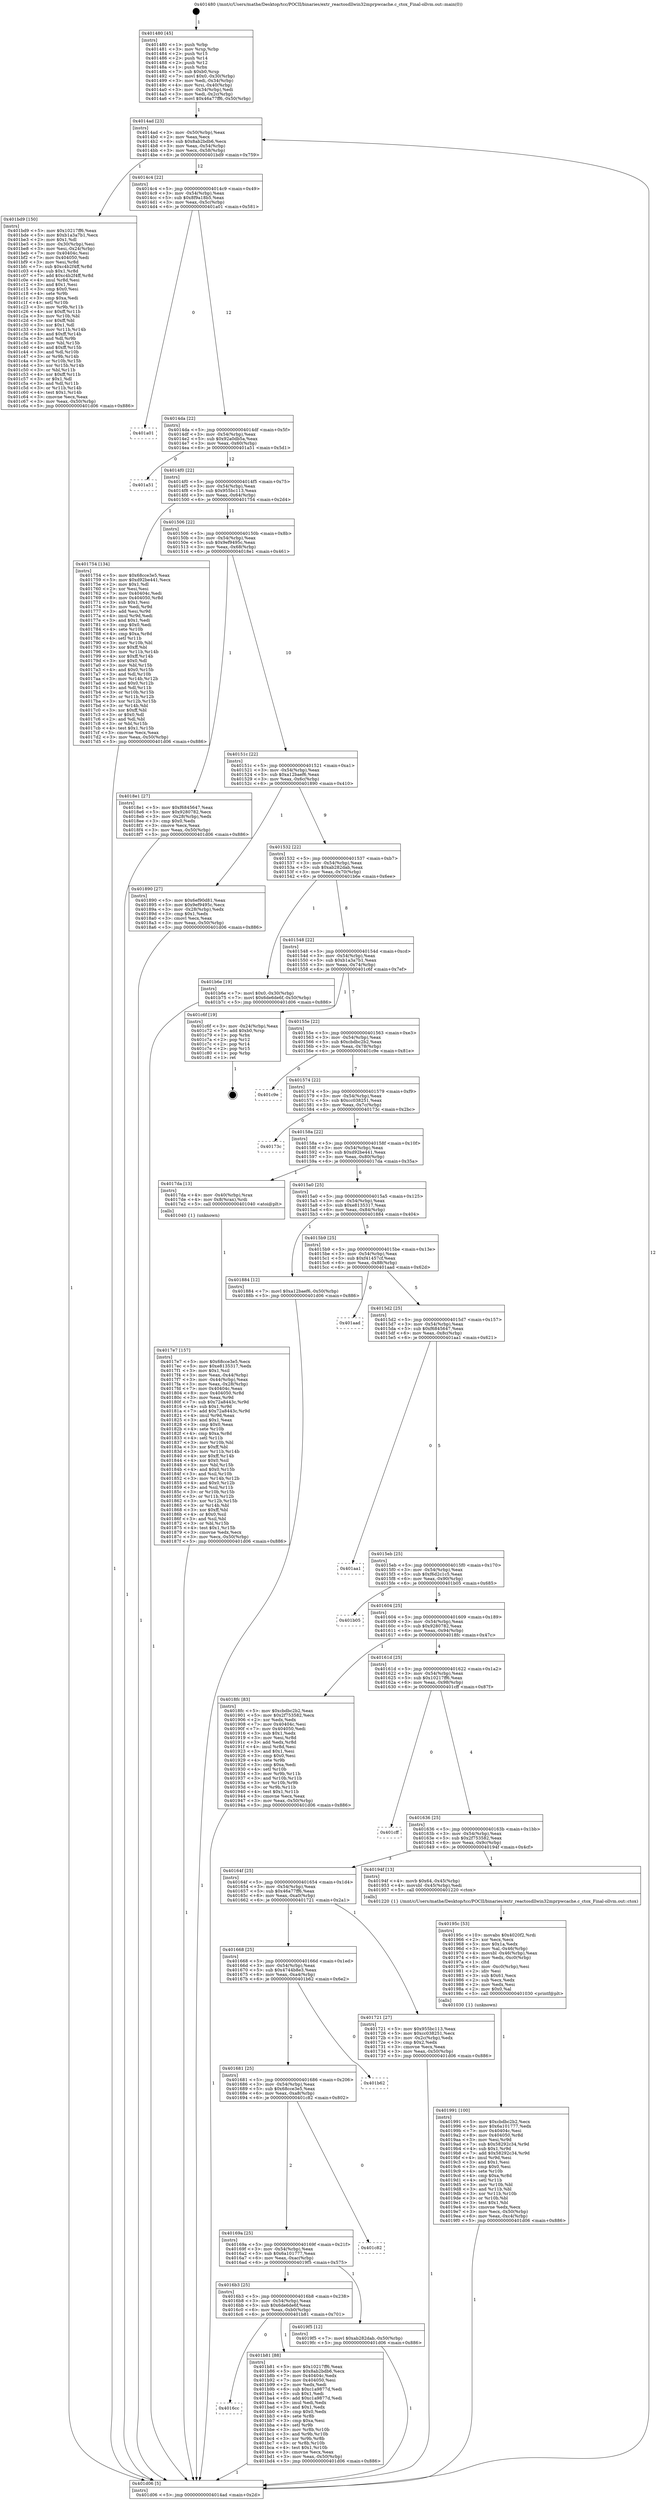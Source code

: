digraph "0x401480" {
  label = "0x401480 (/mnt/c/Users/mathe/Desktop/tcc/POCII/binaries/extr_reactosdllwin32mprpwcache.c_ctox_Final-ollvm.out::main(0))"
  labelloc = "t"
  node[shape=record]

  Entry [label="",width=0.3,height=0.3,shape=circle,fillcolor=black,style=filled]
  "0x4014ad" [label="{
     0x4014ad [23]\l
     | [instrs]\l
     &nbsp;&nbsp;0x4014ad \<+3\>: mov -0x50(%rbp),%eax\l
     &nbsp;&nbsp;0x4014b0 \<+2\>: mov %eax,%ecx\l
     &nbsp;&nbsp;0x4014b2 \<+6\>: sub $0x8ab2bdb6,%ecx\l
     &nbsp;&nbsp;0x4014b8 \<+3\>: mov %eax,-0x54(%rbp)\l
     &nbsp;&nbsp;0x4014bb \<+3\>: mov %ecx,-0x58(%rbp)\l
     &nbsp;&nbsp;0x4014be \<+6\>: je 0000000000401bd9 \<main+0x759\>\l
  }"]
  "0x401bd9" [label="{
     0x401bd9 [150]\l
     | [instrs]\l
     &nbsp;&nbsp;0x401bd9 \<+5\>: mov $0x10217ff6,%eax\l
     &nbsp;&nbsp;0x401bde \<+5\>: mov $0xb1a3a7b1,%ecx\l
     &nbsp;&nbsp;0x401be3 \<+2\>: mov $0x1,%dl\l
     &nbsp;&nbsp;0x401be5 \<+3\>: mov -0x30(%rbp),%esi\l
     &nbsp;&nbsp;0x401be8 \<+3\>: mov %esi,-0x24(%rbp)\l
     &nbsp;&nbsp;0x401beb \<+7\>: mov 0x40404c,%esi\l
     &nbsp;&nbsp;0x401bf2 \<+7\>: mov 0x404050,%edi\l
     &nbsp;&nbsp;0x401bf9 \<+3\>: mov %esi,%r8d\l
     &nbsp;&nbsp;0x401bfc \<+7\>: sub $0xc4b2f4ff,%r8d\l
     &nbsp;&nbsp;0x401c03 \<+4\>: sub $0x1,%r8d\l
     &nbsp;&nbsp;0x401c07 \<+7\>: add $0xc4b2f4ff,%r8d\l
     &nbsp;&nbsp;0x401c0e \<+4\>: imul %r8d,%esi\l
     &nbsp;&nbsp;0x401c12 \<+3\>: and $0x1,%esi\l
     &nbsp;&nbsp;0x401c15 \<+3\>: cmp $0x0,%esi\l
     &nbsp;&nbsp;0x401c18 \<+4\>: sete %r9b\l
     &nbsp;&nbsp;0x401c1c \<+3\>: cmp $0xa,%edi\l
     &nbsp;&nbsp;0x401c1f \<+4\>: setl %r10b\l
     &nbsp;&nbsp;0x401c23 \<+3\>: mov %r9b,%r11b\l
     &nbsp;&nbsp;0x401c26 \<+4\>: xor $0xff,%r11b\l
     &nbsp;&nbsp;0x401c2a \<+3\>: mov %r10b,%bl\l
     &nbsp;&nbsp;0x401c2d \<+3\>: xor $0xff,%bl\l
     &nbsp;&nbsp;0x401c30 \<+3\>: xor $0x1,%dl\l
     &nbsp;&nbsp;0x401c33 \<+3\>: mov %r11b,%r14b\l
     &nbsp;&nbsp;0x401c36 \<+4\>: and $0xff,%r14b\l
     &nbsp;&nbsp;0x401c3a \<+3\>: and %dl,%r9b\l
     &nbsp;&nbsp;0x401c3d \<+3\>: mov %bl,%r15b\l
     &nbsp;&nbsp;0x401c40 \<+4\>: and $0xff,%r15b\l
     &nbsp;&nbsp;0x401c44 \<+3\>: and %dl,%r10b\l
     &nbsp;&nbsp;0x401c47 \<+3\>: or %r9b,%r14b\l
     &nbsp;&nbsp;0x401c4a \<+3\>: or %r10b,%r15b\l
     &nbsp;&nbsp;0x401c4d \<+3\>: xor %r15b,%r14b\l
     &nbsp;&nbsp;0x401c50 \<+3\>: or %bl,%r11b\l
     &nbsp;&nbsp;0x401c53 \<+4\>: xor $0xff,%r11b\l
     &nbsp;&nbsp;0x401c57 \<+3\>: or $0x1,%dl\l
     &nbsp;&nbsp;0x401c5a \<+3\>: and %dl,%r11b\l
     &nbsp;&nbsp;0x401c5d \<+3\>: or %r11b,%r14b\l
     &nbsp;&nbsp;0x401c60 \<+4\>: test $0x1,%r14b\l
     &nbsp;&nbsp;0x401c64 \<+3\>: cmovne %ecx,%eax\l
     &nbsp;&nbsp;0x401c67 \<+3\>: mov %eax,-0x50(%rbp)\l
     &nbsp;&nbsp;0x401c6a \<+5\>: jmp 0000000000401d06 \<main+0x886\>\l
  }"]
  "0x4014c4" [label="{
     0x4014c4 [22]\l
     | [instrs]\l
     &nbsp;&nbsp;0x4014c4 \<+5\>: jmp 00000000004014c9 \<main+0x49\>\l
     &nbsp;&nbsp;0x4014c9 \<+3\>: mov -0x54(%rbp),%eax\l
     &nbsp;&nbsp;0x4014cc \<+5\>: sub $0x8f9a18b5,%eax\l
     &nbsp;&nbsp;0x4014d1 \<+3\>: mov %eax,-0x5c(%rbp)\l
     &nbsp;&nbsp;0x4014d4 \<+6\>: je 0000000000401a01 \<main+0x581\>\l
  }"]
  Exit [label="",width=0.3,height=0.3,shape=circle,fillcolor=black,style=filled,peripheries=2]
  "0x401a01" [label="{
     0x401a01\l
  }", style=dashed]
  "0x4014da" [label="{
     0x4014da [22]\l
     | [instrs]\l
     &nbsp;&nbsp;0x4014da \<+5\>: jmp 00000000004014df \<main+0x5f\>\l
     &nbsp;&nbsp;0x4014df \<+3\>: mov -0x54(%rbp),%eax\l
     &nbsp;&nbsp;0x4014e2 \<+5\>: sub $0x92a0db5a,%eax\l
     &nbsp;&nbsp;0x4014e7 \<+3\>: mov %eax,-0x60(%rbp)\l
     &nbsp;&nbsp;0x4014ea \<+6\>: je 0000000000401a51 \<main+0x5d1\>\l
  }"]
  "0x4016cc" [label="{
     0x4016cc\l
  }", style=dashed]
  "0x401a51" [label="{
     0x401a51\l
  }", style=dashed]
  "0x4014f0" [label="{
     0x4014f0 [22]\l
     | [instrs]\l
     &nbsp;&nbsp;0x4014f0 \<+5\>: jmp 00000000004014f5 \<main+0x75\>\l
     &nbsp;&nbsp;0x4014f5 \<+3\>: mov -0x54(%rbp),%eax\l
     &nbsp;&nbsp;0x4014f8 \<+5\>: sub $0x955bc113,%eax\l
     &nbsp;&nbsp;0x4014fd \<+3\>: mov %eax,-0x64(%rbp)\l
     &nbsp;&nbsp;0x401500 \<+6\>: je 0000000000401754 \<main+0x2d4\>\l
  }"]
  "0x401b81" [label="{
     0x401b81 [88]\l
     | [instrs]\l
     &nbsp;&nbsp;0x401b81 \<+5\>: mov $0x10217ff6,%eax\l
     &nbsp;&nbsp;0x401b86 \<+5\>: mov $0x8ab2bdb6,%ecx\l
     &nbsp;&nbsp;0x401b8b \<+7\>: mov 0x40404c,%edx\l
     &nbsp;&nbsp;0x401b92 \<+7\>: mov 0x404050,%esi\l
     &nbsp;&nbsp;0x401b99 \<+2\>: mov %edx,%edi\l
     &nbsp;&nbsp;0x401b9b \<+6\>: sub $0xc1a9877d,%edi\l
     &nbsp;&nbsp;0x401ba1 \<+3\>: sub $0x1,%edi\l
     &nbsp;&nbsp;0x401ba4 \<+6\>: add $0xc1a9877d,%edi\l
     &nbsp;&nbsp;0x401baa \<+3\>: imul %edi,%edx\l
     &nbsp;&nbsp;0x401bad \<+3\>: and $0x1,%edx\l
     &nbsp;&nbsp;0x401bb0 \<+3\>: cmp $0x0,%edx\l
     &nbsp;&nbsp;0x401bb3 \<+4\>: sete %r8b\l
     &nbsp;&nbsp;0x401bb7 \<+3\>: cmp $0xa,%esi\l
     &nbsp;&nbsp;0x401bba \<+4\>: setl %r9b\l
     &nbsp;&nbsp;0x401bbe \<+3\>: mov %r8b,%r10b\l
     &nbsp;&nbsp;0x401bc1 \<+3\>: and %r9b,%r10b\l
     &nbsp;&nbsp;0x401bc4 \<+3\>: xor %r9b,%r8b\l
     &nbsp;&nbsp;0x401bc7 \<+3\>: or %r8b,%r10b\l
     &nbsp;&nbsp;0x401bca \<+4\>: test $0x1,%r10b\l
     &nbsp;&nbsp;0x401bce \<+3\>: cmovne %ecx,%eax\l
     &nbsp;&nbsp;0x401bd1 \<+3\>: mov %eax,-0x50(%rbp)\l
     &nbsp;&nbsp;0x401bd4 \<+5\>: jmp 0000000000401d06 \<main+0x886\>\l
  }"]
  "0x401754" [label="{
     0x401754 [134]\l
     | [instrs]\l
     &nbsp;&nbsp;0x401754 \<+5\>: mov $0x68cce3e5,%eax\l
     &nbsp;&nbsp;0x401759 \<+5\>: mov $0xd92be441,%ecx\l
     &nbsp;&nbsp;0x40175e \<+2\>: mov $0x1,%dl\l
     &nbsp;&nbsp;0x401760 \<+2\>: xor %esi,%esi\l
     &nbsp;&nbsp;0x401762 \<+7\>: mov 0x40404c,%edi\l
     &nbsp;&nbsp;0x401769 \<+8\>: mov 0x404050,%r8d\l
     &nbsp;&nbsp;0x401771 \<+3\>: sub $0x1,%esi\l
     &nbsp;&nbsp;0x401774 \<+3\>: mov %edi,%r9d\l
     &nbsp;&nbsp;0x401777 \<+3\>: add %esi,%r9d\l
     &nbsp;&nbsp;0x40177a \<+4\>: imul %r9d,%edi\l
     &nbsp;&nbsp;0x40177e \<+3\>: and $0x1,%edi\l
     &nbsp;&nbsp;0x401781 \<+3\>: cmp $0x0,%edi\l
     &nbsp;&nbsp;0x401784 \<+4\>: sete %r10b\l
     &nbsp;&nbsp;0x401788 \<+4\>: cmp $0xa,%r8d\l
     &nbsp;&nbsp;0x40178c \<+4\>: setl %r11b\l
     &nbsp;&nbsp;0x401790 \<+3\>: mov %r10b,%bl\l
     &nbsp;&nbsp;0x401793 \<+3\>: xor $0xff,%bl\l
     &nbsp;&nbsp;0x401796 \<+3\>: mov %r11b,%r14b\l
     &nbsp;&nbsp;0x401799 \<+4\>: xor $0xff,%r14b\l
     &nbsp;&nbsp;0x40179d \<+3\>: xor $0x0,%dl\l
     &nbsp;&nbsp;0x4017a0 \<+3\>: mov %bl,%r15b\l
     &nbsp;&nbsp;0x4017a3 \<+4\>: and $0x0,%r15b\l
     &nbsp;&nbsp;0x4017a7 \<+3\>: and %dl,%r10b\l
     &nbsp;&nbsp;0x4017aa \<+3\>: mov %r14b,%r12b\l
     &nbsp;&nbsp;0x4017ad \<+4\>: and $0x0,%r12b\l
     &nbsp;&nbsp;0x4017b1 \<+3\>: and %dl,%r11b\l
     &nbsp;&nbsp;0x4017b4 \<+3\>: or %r10b,%r15b\l
     &nbsp;&nbsp;0x4017b7 \<+3\>: or %r11b,%r12b\l
     &nbsp;&nbsp;0x4017ba \<+3\>: xor %r12b,%r15b\l
     &nbsp;&nbsp;0x4017bd \<+3\>: or %r14b,%bl\l
     &nbsp;&nbsp;0x4017c0 \<+3\>: xor $0xff,%bl\l
     &nbsp;&nbsp;0x4017c3 \<+3\>: or $0x0,%dl\l
     &nbsp;&nbsp;0x4017c6 \<+2\>: and %dl,%bl\l
     &nbsp;&nbsp;0x4017c8 \<+3\>: or %bl,%r15b\l
     &nbsp;&nbsp;0x4017cb \<+4\>: test $0x1,%r15b\l
     &nbsp;&nbsp;0x4017cf \<+3\>: cmovne %ecx,%eax\l
     &nbsp;&nbsp;0x4017d2 \<+3\>: mov %eax,-0x50(%rbp)\l
     &nbsp;&nbsp;0x4017d5 \<+5\>: jmp 0000000000401d06 \<main+0x886\>\l
  }"]
  "0x401506" [label="{
     0x401506 [22]\l
     | [instrs]\l
     &nbsp;&nbsp;0x401506 \<+5\>: jmp 000000000040150b \<main+0x8b\>\l
     &nbsp;&nbsp;0x40150b \<+3\>: mov -0x54(%rbp),%eax\l
     &nbsp;&nbsp;0x40150e \<+5\>: sub $0x9ef9495c,%eax\l
     &nbsp;&nbsp;0x401513 \<+3\>: mov %eax,-0x68(%rbp)\l
     &nbsp;&nbsp;0x401516 \<+6\>: je 00000000004018e1 \<main+0x461\>\l
  }"]
  "0x4016b3" [label="{
     0x4016b3 [25]\l
     | [instrs]\l
     &nbsp;&nbsp;0x4016b3 \<+5\>: jmp 00000000004016b8 \<main+0x238\>\l
     &nbsp;&nbsp;0x4016b8 \<+3\>: mov -0x54(%rbp),%eax\l
     &nbsp;&nbsp;0x4016bb \<+5\>: sub $0x6de6de6f,%eax\l
     &nbsp;&nbsp;0x4016c0 \<+6\>: mov %eax,-0xb0(%rbp)\l
     &nbsp;&nbsp;0x4016c6 \<+6\>: je 0000000000401b81 \<main+0x701\>\l
  }"]
  "0x4018e1" [label="{
     0x4018e1 [27]\l
     | [instrs]\l
     &nbsp;&nbsp;0x4018e1 \<+5\>: mov $0xf6845647,%eax\l
     &nbsp;&nbsp;0x4018e6 \<+5\>: mov $0x9280782,%ecx\l
     &nbsp;&nbsp;0x4018eb \<+3\>: mov -0x28(%rbp),%edx\l
     &nbsp;&nbsp;0x4018ee \<+3\>: cmp $0x0,%edx\l
     &nbsp;&nbsp;0x4018f1 \<+3\>: cmove %ecx,%eax\l
     &nbsp;&nbsp;0x4018f4 \<+3\>: mov %eax,-0x50(%rbp)\l
     &nbsp;&nbsp;0x4018f7 \<+5\>: jmp 0000000000401d06 \<main+0x886\>\l
  }"]
  "0x40151c" [label="{
     0x40151c [22]\l
     | [instrs]\l
     &nbsp;&nbsp;0x40151c \<+5\>: jmp 0000000000401521 \<main+0xa1\>\l
     &nbsp;&nbsp;0x401521 \<+3\>: mov -0x54(%rbp),%eax\l
     &nbsp;&nbsp;0x401524 \<+5\>: sub $0xa12baef6,%eax\l
     &nbsp;&nbsp;0x401529 \<+3\>: mov %eax,-0x6c(%rbp)\l
     &nbsp;&nbsp;0x40152c \<+6\>: je 0000000000401890 \<main+0x410\>\l
  }"]
  "0x4019f5" [label="{
     0x4019f5 [12]\l
     | [instrs]\l
     &nbsp;&nbsp;0x4019f5 \<+7\>: movl $0xab282dab,-0x50(%rbp)\l
     &nbsp;&nbsp;0x4019fc \<+5\>: jmp 0000000000401d06 \<main+0x886\>\l
  }"]
  "0x401890" [label="{
     0x401890 [27]\l
     | [instrs]\l
     &nbsp;&nbsp;0x401890 \<+5\>: mov $0x6ef90d81,%eax\l
     &nbsp;&nbsp;0x401895 \<+5\>: mov $0x9ef9495c,%ecx\l
     &nbsp;&nbsp;0x40189a \<+3\>: mov -0x28(%rbp),%edx\l
     &nbsp;&nbsp;0x40189d \<+3\>: cmp $0x1,%edx\l
     &nbsp;&nbsp;0x4018a0 \<+3\>: cmovl %ecx,%eax\l
     &nbsp;&nbsp;0x4018a3 \<+3\>: mov %eax,-0x50(%rbp)\l
     &nbsp;&nbsp;0x4018a6 \<+5\>: jmp 0000000000401d06 \<main+0x886\>\l
  }"]
  "0x401532" [label="{
     0x401532 [22]\l
     | [instrs]\l
     &nbsp;&nbsp;0x401532 \<+5\>: jmp 0000000000401537 \<main+0xb7\>\l
     &nbsp;&nbsp;0x401537 \<+3\>: mov -0x54(%rbp),%eax\l
     &nbsp;&nbsp;0x40153a \<+5\>: sub $0xab282dab,%eax\l
     &nbsp;&nbsp;0x40153f \<+3\>: mov %eax,-0x70(%rbp)\l
     &nbsp;&nbsp;0x401542 \<+6\>: je 0000000000401b6e \<main+0x6ee\>\l
  }"]
  "0x40169a" [label="{
     0x40169a [25]\l
     | [instrs]\l
     &nbsp;&nbsp;0x40169a \<+5\>: jmp 000000000040169f \<main+0x21f\>\l
     &nbsp;&nbsp;0x40169f \<+3\>: mov -0x54(%rbp),%eax\l
     &nbsp;&nbsp;0x4016a2 \<+5\>: sub $0x6a101777,%eax\l
     &nbsp;&nbsp;0x4016a7 \<+6\>: mov %eax,-0xac(%rbp)\l
     &nbsp;&nbsp;0x4016ad \<+6\>: je 00000000004019f5 \<main+0x575\>\l
  }"]
  "0x401b6e" [label="{
     0x401b6e [19]\l
     | [instrs]\l
     &nbsp;&nbsp;0x401b6e \<+7\>: movl $0x0,-0x30(%rbp)\l
     &nbsp;&nbsp;0x401b75 \<+7\>: movl $0x6de6de6f,-0x50(%rbp)\l
     &nbsp;&nbsp;0x401b7c \<+5\>: jmp 0000000000401d06 \<main+0x886\>\l
  }"]
  "0x401548" [label="{
     0x401548 [22]\l
     | [instrs]\l
     &nbsp;&nbsp;0x401548 \<+5\>: jmp 000000000040154d \<main+0xcd\>\l
     &nbsp;&nbsp;0x40154d \<+3\>: mov -0x54(%rbp),%eax\l
     &nbsp;&nbsp;0x401550 \<+5\>: sub $0xb1a3a7b1,%eax\l
     &nbsp;&nbsp;0x401555 \<+3\>: mov %eax,-0x74(%rbp)\l
     &nbsp;&nbsp;0x401558 \<+6\>: je 0000000000401c6f \<main+0x7ef\>\l
  }"]
  "0x401c82" [label="{
     0x401c82\l
  }", style=dashed]
  "0x401c6f" [label="{
     0x401c6f [19]\l
     | [instrs]\l
     &nbsp;&nbsp;0x401c6f \<+3\>: mov -0x24(%rbp),%eax\l
     &nbsp;&nbsp;0x401c72 \<+7\>: add $0xb0,%rsp\l
     &nbsp;&nbsp;0x401c79 \<+1\>: pop %rbx\l
     &nbsp;&nbsp;0x401c7a \<+2\>: pop %r12\l
     &nbsp;&nbsp;0x401c7c \<+2\>: pop %r14\l
     &nbsp;&nbsp;0x401c7e \<+2\>: pop %r15\l
     &nbsp;&nbsp;0x401c80 \<+1\>: pop %rbp\l
     &nbsp;&nbsp;0x401c81 \<+1\>: ret\l
  }"]
  "0x40155e" [label="{
     0x40155e [22]\l
     | [instrs]\l
     &nbsp;&nbsp;0x40155e \<+5\>: jmp 0000000000401563 \<main+0xe3\>\l
     &nbsp;&nbsp;0x401563 \<+3\>: mov -0x54(%rbp),%eax\l
     &nbsp;&nbsp;0x401566 \<+5\>: sub $0xcbdbc2b2,%eax\l
     &nbsp;&nbsp;0x40156b \<+3\>: mov %eax,-0x78(%rbp)\l
     &nbsp;&nbsp;0x40156e \<+6\>: je 0000000000401c9e \<main+0x81e\>\l
  }"]
  "0x401681" [label="{
     0x401681 [25]\l
     | [instrs]\l
     &nbsp;&nbsp;0x401681 \<+5\>: jmp 0000000000401686 \<main+0x206\>\l
     &nbsp;&nbsp;0x401686 \<+3\>: mov -0x54(%rbp),%eax\l
     &nbsp;&nbsp;0x401689 \<+5\>: sub $0x68cce3e5,%eax\l
     &nbsp;&nbsp;0x40168e \<+6\>: mov %eax,-0xa8(%rbp)\l
     &nbsp;&nbsp;0x401694 \<+6\>: je 0000000000401c82 \<main+0x802\>\l
  }"]
  "0x401c9e" [label="{
     0x401c9e\l
  }", style=dashed]
  "0x401574" [label="{
     0x401574 [22]\l
     | [instrs]\l
     &nbsp;&nbsp;0x401574 \<+5\>: jmp 0000000000401579 \<main+0xf9\>\l
     &nbsp;&nbsp;0x401579 \<+3\>: mov -0x54(%rbp),%eax\l
     &nbsp;&nbsp;0x40157c \<+5\>: sub $0xcc038251,%eax\l
     &nbsp;&nbsp;0x401581 \<+3\>: mov %eax,-0x7c(%rbp)\l
     &nbsp;&nbsp;0x401584 \<+6\>: je 000000000040173c \<main+0x2bc\>\l
  }"]
  "0x401b62" [label="{
     0x401b62\l
  }", style=dashed]
  "0x40173c" [label="{
     0x40173c\l
  }", style=dashed]
  "0x40158a" [label="{
     0x40158a [22]\l
     | [instrs]\l
     &nbsp;&nbsp;0x40158a \<+5\>: jmp 000000000040158f \<main+0x10f\>\l
     &nbsp;&nbsp;0x40158f \<+3\>: mov -0x54(%rbp),%eax\l
     &nbsp;&nbsp;0x401592 \<+5\>: sub $0xd92be441,%eax\l
     &nbsp;&nbsp;0x401597 \<+3\>: mov %eax,-0x80(%rbp)\l
     &nbsp;&nbsp;0x40159a \<+6\>: je 00000000004017da \<main+0x35a\>\l
  }"]
  "0x401991" [label="{
     0x401991 [100]\l
     | [instrs]\l
     &nbsp;&nbsp;0x401991 \<+5\>: mov $0xcbdbc2b2,%ecx\l
     &nbsp;&nbsp;0x401996 \<+5\>: mov $0x6a101777,%edx\l
     &nbsp;&nbsp;0x40199b \<+7\>: mov 0x40404c,%esi\l
     &nbsp;&nbsp;0x4019a2 \<+8\>: mov 0x404050,%r8d\l
     &nbsp;&nbsp;0x4019aa \<+3\>: mov %esi,%r9d\l
     &nbsp;&nbsp;0x4019ad \<+7\>: sub $0x58292c34,%r9d\l
     &nbsp;&nbsp;0x4019b4 \<+4\>: sub $0x1,%r9d\l
     &nbsp;&nbsp;0x4019b8 \<+7\>: add $0x58292c34,%r9d\l
     &nbsp;&nbsp;0x4019bf \<+4\>: imul %r9d,%esi\l
     &nbsp;&nbsp;0x4019c3 \<+3\>: and $0x1,%esi\l
     &nbsp;&nbsp;0x4019c6 \<+3\>: cmp $0x0,%esi\l
     &nbsp;&nbsp;0x4019c9 \<+4\>: sete %r10b\l
     &nbsp;&nbsp;0x4019cd \<+4\>: cmp $0xa,%r8d\l
     &nbsp;&nbsp;0x4019d1 \<+4\>: setl %r11b\l
     &nbsp;&nbsp;0x4019d5 \<+3\>: mov %r10b,%bl\l
     &nbsp;&nbsp;0x4019d8 \<+3\>: and %r11b,%bl\l
     &nbsp;&nbsp;0x4019db \<+3\>: xor %r11b,%r10b\l
     &nbsp;&nbsp;0x4019de \<+3\>: or %r10b,%bl\l
     &nbsp;&nbsp;0x4019e1 \<+3\>: test $0x1,%bl\l
     &nbsp;&nbsp;0x4019e4 \<+3\>: cmovne %edx,%ecx\l
     &nbsp;&nbsp;0x4019e7 \<+3\>: mov %ecx,-0x50(%rbp)\l
     &nbsp;&nbsp;0x4019ea \<+6\>: mov %eax,-0xc4(%rbp)\l
     &nbsp;&nbsp;0x4019f0 \<+5\>: jmp 0000000000401d06 \<main+0x886\>\l
  }"]
  "0x4017da" [label="{
     0x4017da [13]\l
     | [instrs]\l
     &nbsp;&nbsp;0x4017da \<+4\>: mov -0x40(%rbp),%rax\l
     &nbsp;&nbsp;0x4017de \<+4\>: mov 0x8(%rax),%rdi\l
     &nbsp;&nbsp;0x4017e2 \<+5\>: call 0000000000401040 \<atoi@plt\>\l
     | [calls]\l
     &nbsp;&nbsp;0x401040 \{1\} (unknown)\l
  }"]
  "0x4015a0" [label="{
     0x4015a0 [25]\l
     | [instrs]\l
     &nbsp;&nbsp;0x4015a0 \<+5\>: jmp 00000000004015a5 \<main+0x125\>\l
     &nbsp;&nbsp;0x4015a5 \<+3\>: mov -0x54(%rbp),%eax\l
     &nbsp;&nbsp;0x4015a8 \<+5\>: sub $0xe8135317,%eax\l
     &nbsp;&nbsp;0x4015ad \<+6\>: mov %eax,-0x84(%rbp)\l
     &nbsp;&nbsp;0x4015b3 \<+6\>: je 0000000000401884 \<main+0x404\>\l
  }"]
  "0x40195c" [label="{
     0x40195c [53]\l
     | [instrs]\l
     &nbsp;&nbsp;0x40195c \<+10\>: movabs $0x4020f2,%rdi\l
     &nbsp;&nbsp;0x401966 \<+2\>: xor %ecx,%ecx\l
     &nbsp;&nbsp;0x401968 \<+5\>: mov $0x1a,%edx\l
     &nbsp;&nbsp;0x40196d \<+3\>: mov %al,-0x46(%rbp)\l
     &nbsp;&nbsp;0x401970 \<+4\>: movsbl -0x46(%rbp),%eax\l
     &nbsp;&nbsp;0x401974 \<+6\>: mov %edx,-0xc0(%rbp)\l
     &nbsp;&nbsp;0x40197a \<+1\>: cltd\l
     &nbsp;&nbsp;0x40197b \<+6\>: mov -0xc0(%rbp),%esi\l
     &nbsp;&nbsp;0x401981 \<+2\>: idiv %esi\l
     &nbsp;&nbsp;0x401983 \<+3\>: sub $0x61,%ecx\l
     &nbsp;&nbsp;0x401986 \<+2\>: sub %ecx,%edx\l
     &nbsp;&nbsp;0x401988 \<+2\>: mov %edx,%esi\l
     &nbsp;&nbsp;0x40198a \<+2\>: mov $0x0,%al\l
     &nbsp;&nbsp;0x40198c \<+5\>: call 0000000000401030 \<printf@plt\>\l
     | [calls]\l
     &nbsp;&nbsp;0x401030 \{1\} (unknown)\l
  }"]
  "0x401884" [label="{
     0x401884 [12]\l
     | [instrs]\l
     &nbsp;&nbsp;0x401884 \<+7\>: movl $0xa12baef6,-0x50(%rbp)\l
     &nbsp;&nbsp;0x40188b \<+5\>: jmp 0000000000401d06 \<main+0x886\>\l
  }"]
  "0x4015b9" [label="{
     0x4015b9 [25]\l
     | [instrs]\l
     &nbsp;&nbsp;0x4015b9 \<+5\>: jmp 00000000004015be \<main+0x13e\>\l
     &nbsp;&nbsp;0x4015be \<+3\>: mov -0x54(%rbp),%eax\l
     &nbsp;&nbsp;0x4015c1 \<+5\>: sub $0xf41457cf,%eax\l
     &nbsp;&nbsp;0x4015c6 \<+6\>: mov %eax,-0x88(%rbp)\l
     &nbsp;&nbsp;0x4015cc \<+6\>: je 0000000000401aad \<main+0x62d\>\l
  }"]
  "0x4017e7" [label="{
     0x4017e7 [157]\l
     | [instrs]\l
     &nbsp;&nbsp;0x4017e7 \<+5\>: mov $0x68cce3e5,%ecx\l
     &nbsp;&nbsp;0x4017ec \<+5\>: mov $0xe8135317,%edx\l
     &nbsp;&nbsp;0x4017f1 \<+3\>: mov $0x1,%sil\l
     &nbsp;&nbsp;0x4017f4 \<+3\>: mov %eax,-0x44(%rbp)\l
     &nbsp;&nbsp;0x4017f7 \<+3\>: mov -0x44(%rbp),%eax\l
     &nbsp;&nbsp;0x4017fa \<+3\>: mov %eax,-0x28(%rbp)\l
     &nbsp;&nbsp;0x4017fd \<+7\>: mov 0x40404c,%eax\l
     &nbsp;&nbsp;0x401804 \<+8\>: mov 0x404050,%r8d\l
     &nbsp;&nbsp;0x40180c \<+3\>: mov %eax,%r9d\l
     &nbsp;&nbsp;0x40180f \<+7\>: sub $0x72a8443c,%r9d\l
     &nbsp;&nbsp;0x401816 \<+4\>: sub $0x1,%r9d\l
     &nbsp;&nbsp;0x40181a \<+7\>: add $0x72a8443c,%r9d\l
     &nbsp;&nbsp;0x401821 \<+4\>: imul %r9d,%eax\l
     &nbsp;&nbsp;0x401825 \<+3\>: and $0x1,%eax\l
     &nbsp;&nbsp;0x401828 \<+3\>: cmp $0x0,%eax\l
     &nbsp;&nbsp;0x40182b \<+4\>: sete %r10b\l
     &nbsp;&nbsp;0x40182f \<+4\>: cmp $0xa,%r8d\l
     &nbsp;&nbsp;0x401833 \<+4\>: setl %r11b\l
     &nbsp;&nbsp;0x401837 \<+3\>: mov %r10b,%bl\l
     &nbsp;&nbsp;0x40183a \<+3\>: xor $0xff,%bl\l
     &nbsp;&nbsp;0x40183d \<+3\>: mov %r11b,%r14b\l
     &nbsp;&nbsp;0x401840 \<+4\>: xor $0xff,%r14b\l
     &nbsp;&nbsp;0x401844 \<+4\>: xor $0x0,%sil\l
     &nbsp;&nbsp;0x401848 \<+3\>: mov %bl,%r15b\l
     &nbsp;&nbsp;0x40184b \<+4\>: and $0x0,%r15b\l
     &nbsp;&nbsp;0x40184f \<+3\>: and %sil,%r10b\l
     &nbsp;&nbsp;0x401852 \<+3\>: mov %r14b,%r12b\l
     &nbsp;&nbsp;0x401855 \<+4\>: and $0x0,%r12b\l
     &nbsp;&nbsp;0x401859 \<+3\>: and %sil,%r11b\l
     &nbsp;&nbsp;0x40185c \<+3\>: or %r10b,%r15b\l
     &nbsp;&nbsp;0x40185f \<+3\>: or %r11b,%r12b\l
     &nbsp;&nbsp;0x401862 \<+3\>: xor %r12b,%r15b\l
     &nbsp;&nbsp;0x401865 \<+3\>: or %r14b,%bl\l
     &nbsp;&nbsp;0x401868 \<+3\>: xor $0xff,%bl\l
     &nbsp;&nbsp;0x40186b \<+4\>: or $0x0,%sil\l
     &nbsp;&nbsp;0x40186f \<+3\>: and %sil,%bl\l
     &nbsp;&nbsp;0x401872 \<+3\>: or %bl,%r15b\l
     &nbsp;&nbsp;0x401875 \<+4\>: test $0x1,%r15b\l
     &nbsp;&nbsp;0x401879 \<+3\>: cmovne %edx,%ecx\l
     &nbsp;&nbsp;0x40187c \<+3\>: mov %ecx,-0x50(%rbp)\l
     &nbsp;&nbsp;0x40187f \<+5\>: jmp 0000000000401d06 \<main+0x886\>\l
  }"]
  "0x401aad" [label="{
     0x401aad\l
  }", style=dashed]
  "0x4015d2" [label="{
     0x4015d2 [25]\l
     | [instrs]\l
     &nbsp;&nbsp;0x4015d2 \<+5\>: jmp 00000000004015d7 \<main+0x157\>\l
     &nbsp;&nbsp;0x4015d7 \<+3\>: mov -0x54(%rbp),%eax\l
     &nbsp;&nbsp;0x4015da \<+5\>: sub $0xf6845647,%eax\l
     &nbsp;&nbsp;0x4015df \<+6\>: mov %eax,-0x8c(%rbp)\l
     &nbsp;&nbsp;0x4015e5 \<+6\>: je 0000000000401aa1 \<main+0x621\>\l
  }"]
  "0x401480" [label="{
     0x401480 [45]\l
     | [instrs]\l
     &nbsp;&nbsp;0x401480 \<+1\>: push %rbp\l
     &nbsp;&nbsp;0x401481 \<+3\>: mov %rsp,%rbp\l
     &nbsp;&nbsp;0x401484 \<+2\>: push %r15\l
     &nbsp;&nbsp;0x401486 \<+2\>: push %r14\l
     &nbsp;&nbsp;0x401488 \<+2\>: push %r12\l
     &nbsp;&nbsp;0x40148a \<+1\>: push %rbx\l
     &nbsp;&nbsp;0x40148b \<+7\>: sub $0xb0,%rsp\l
     &nbsp;&nbsp;0x401492 \<+7\>: movl $0x0,-0x30(%rbp)\l
     &nbsp;&nbsp;0x401499 \<+3\>: mov %edi,-0x34(%rbp)\l
     &nbsp;&nbsp;0x40149c \<+4\>: mov %rsi,-0x40(%rbp)\l
     &nbsp;&nbsp;0x4014a0 \<+3\>: mov -0x34(%rbp),%edi\l
     &nbsp;&nbsp;0x4014a3 \<+3\>: mov %edi,-0x2c(%rbp)\l
     &nbsp;&nbsp;0x4014a6 \<+7\>: movl $0x46a77ff6,-0x50(%rbp)\l
  }"]
  "0x401aa1" [label="{
     0x401aa1\l
  }", style=dashed]
  "0x4015eb" [label="{
     0x4015eb [25]\l
     | [instrs]\l
     &nbsp;&nbsp;0x4015eb \<+5\>: jmp 00000000004015f0 \<main+0x170\>\l
     &nbsp;&nbsp;0x4015f0 \<+3\>: mov -0x54(%rbp),%eax\l
     &nbsp;&nbsp;0x4015f3 \<+5\>: sub $0xf6d2c1c5,%eax\l
     &nbsp;&nbsp;0x4015f8 \<+6\>: mov %eax,-0x90(%rbp)\l
     &nbsp;&nbsp;0x4015fe \<+6\>: je 0000000000401b05 \<main+0x685\>\l
  }"]
  "0x401d06" [label="{
     0x401d06 [5]\l
     | [instrs]\l
     &nbsp;&nbsp;0x401d06 \<+5\>: jmp 00000000004014ad \<main+0x2d\>\l
  }"]
  "0x401b05" [label="{
     0x401b05\l
  }", style=dashed]
  "0x401604" [label="{
     0x401604 [25]\l
     | [instrs]\l
     &nbsp;&nbsp;0x401604 \<+5\>: jmp 0000000000401609 \<main+0x189\>\l
     &nbsp;&nbsp;0x401609 \<+3\>: mov -0x54(%rbp),%eax\l
     &nbsp;&nbsp;0x40160c \<+5\>: sub $0x9280782,%eax\l
     &nbsp;&nbsp;0x401611 \<+6\>: mov %eax,-0x94(%rbp)\l
     &nbsp;&nbsp;0x401617 \<+6\>: je 00000000004018fc \<main+0x47c\>\l
  }"]
  "0x401668" [label="{
     0x401668 [25]\l
     | [instrs]\l
     &nbsp;&nbsp;0x401668 \<+5\>: jmp 000000000040166d \<main+0x1ed\>\l
     &nbsp;&nbsp;0x40166d \<+3\>: mov -0x54(%rbp),%eax\l
     &nbsp;&nbsp;0x401670 \<+5\>: sub $0x4744b8e3,%eax\l
     &nbsp;&nbsp;0x401675 \<+6\>: mov %eax,-0xa4(%rbp)\l
     &nbsp;&nbsp;0x40167b \<+6\>: je 0000000000401b62 \<main+0x6e2\>\l
  }"]
  "0x4018fc" [label="{
     0x4018fc [83]\l
     | [instrs]\l
     &nbsp;&nbsp;0x4018fc \<+5\>: mov $0xcbdbc2b2,%eax\l
     &nbsp;&nbsp;0x401901 \<+5\>: mov $0x2f753582,%ecx\l
     &nbsp;&nbsp;0x401906 \<+2\>: xor %edx,%edx\l
     &nbsp;&nbsp;0x401908 \<+7\>: mov 0x40404c,%esi\l
     &nbsp;&nbsp;0x40190f \<+7\>: mov 0x404050,%edi\l
     &nbsp;&nbsp;0x401916 \<+3\>: sub $0x1,%edx\l
     &nbsp;&nbsp;0x401919 \<+3\>: mov %esi,%r8d\l
     &nbsp;&nbsp;0x40191c \<+3\>: add %edx,%r8d\l
     &nbsp;&nbsp;0x40191f \<+4\>: imul %r8d,%esi\l
     &nbsp;&nbsp;0x401923 \<+3\>: and $0x1,%esi\l
     &nbsp;&nbsp;0x401926 \<+3\>: cmp $0x0,%esi\l
     &nbsp;&nbsp;0x401929 \<+4\>: sete %r9b\l
     &nbsp;&nbsp;0x40192d \<+3\>: cmp $0xa,%edi\l
     &nbsp;&nbsp;0x401930 \<+4\>: setl %r10b\l
     &nbsp;&nbsp;0x401934 \<+3\>: mov %r9b,%r11b\l
     &nbsp;&nbsp;0x401937 \<+3\>: and %r10b,%r11b\l
     &nbsp;&nbsp;0x40193a \<+3\>: xor %r10b,%r9b\l
     &nbsp;&nbsp;0x40193d \<+3\>: or %r9b,%r11b\l
     &nbsp;&nbsp;0x401940 \<+4\>: test $0x1,%r11b\l
     &nbsp;&nbsp;0x401944 \<+3\>: cmovne %ecx,%eax\l
     &nbsp;&nbsp;0x401947 \<+3\>: mov %eax,-0x50(%rbp)\l
     &nbsp;&nbsp;0x40194a \<+5\>: jmp 0000000000401d06 \<main+0x886\>\l
  }"]
  "0x40161d" [label="{
     0x40161d [25]\l
     | [instrs]\l
     &nbsp;&nbsp;0x40161d \<+5\>: jmp 0000000000401622 \<main+0x1a2\>\l
     &nbsp;&nbsp;0x401622 \<+3\>: mov -0x54(%rbp),%eax\l
     &nbsp;&nbsp;0x401625 \<+5\>: sub $0x10217ff6,%eax\l
     &nbsp;&nbsp;0x40162a \<+6\>: mov %eax,-0x98(%rbp)\l
     &nbsp;&nbsp;0x401630 \<+6\>: je 0000000000401cff \<main+0x87f\>\l
  }"]
  "0x401721" [label="{
     0x401721 [27]\l
     | [instrs]\l
     &nbsp;&nbsp;0x401721 \<+5\>: mov $0x955bc113,%eax\l
     &nbsp;&nbsp;0x401726 \<+5\>: mov $0xcc038251,%ecx\l
     &nbsp;&nbsp;0x40172b \<+3\>: mov -0x2c(%rbp),%edx\l
     &nbsp;&nbsp;0x40172e \<+3\>: cmp $0x2,%edx\l
     &nbsp;&nbsp;0x401731 \<+3\>: cmovne %ecx,%eax\l
     &nbsp;&nbsp;0x401734 \<+3\>: mov %eax,-0x50(%rbp)\l
     &nbsp;&nbsp;0x401737 \<+5\>: jmp 0000000000401d06 \<main+0x886\>\l
  }"]
  "0x401cff" [label="{
     0x401cff\l
  }", style=dashed]
  "0x401636" [label="{
     0x401636 [25]\l
     | [instrs]\l
     &nbsp;&nbsp;0x401636 \<+5\>: jmp 000000000040163b \<main+0x1bb\>\l
     &nbsp;&nbsp;0x40163b \<+3\>: mov -0x54(%rbp),%eax\l
     &nbsp;&nbsp;0x40163e \<+5\>: sub $0x2f753582,%eax\l
     &nbsp;&nbsp;0x401643 \<+6\>: mov %eax,-0x9c(%rbp)\l
     &nbsp;&nbsp;0x401649 \<+6\>: je 000000000040194f \<main+0x4cf\>\l
  }"]
  "0x40164f" [label="{
     0x40164f [25]\l
     | [instrs]\l
     &nbsp;&nbsp;0x40164f \<+5\>: jmp 0000000000401654 \<main+0x1d4\>\l
     &nbsp;&nbsp;0x401654 \<+3\>: mov -0x54(%rbp),%eax\l
     &nbsp;&nbsp;0x401657 \<+5\>: sub $0x46a77ff6,%eax\l
     &nbsp;&nbsp;0x40165c \<+6\>: mov %eax,-0xa0(%rbp)\l
     &nbsp;&nbsp;0x401662 \<+6\>: je 0000000000401721 \<main+0x2a1\>\l
  }"]
  "0x40194f" [label="{
     0x40194f [13]\l
     | [instrs]\l
     &nbsp;&nbsp;0x40194f \<+4\>: movb $0x64,-0x45(%rbp)\l
     &nbsp;&nbsp;0x401953 \<+4\>: movsbl -0x45(%rbp),%edi\l
     &nbsp;&nbsp;0x401957 \<+5\>: call 0000000000401220 \<ctox\>\l
     | [calls]\l
     &nbsp;&nbsp;0x401220 \{1\} (/mnt/c/Users/mathe/Desktop/tcc/POCII/binaries/extr_reactosdllwin32mprpwcache.c_ctox_Final-ollvm.out::ctox)\l
  }"]
  Entry -> "0x401480" [label=" 1"]
  "0x4014ad" -> "0x401bd9" [label=" 1"]
  "0x4014ad" -> "0x4014c4" [label=" 12"]
  "0x401c6f" -> Exit [label=" 1"]
  "0x4014c4" -> "0x401a01" [label=" 0"]
  "0x4014c4" -> "0x4014da" [label=" 12"]
  "0x401bd9" -> "0x401d06" [label=" 1"]
  "0x4014da" -> "0x401a51" [label=" 0"]
  "0x4014da" -> "0x4014f0" [label=" 12"]
  "0x401b81" -> "0x401d06" [label=" 1"]
  "0x4014f0" -> "0x401754" [label=" 1"]
  "0x4014f0" -> "0x401506" [label=" 11"]
  "0x4016b3" -> "0x4016cc" [label=" 0"]
  "0x401506" -> "0x4018e1" [label=" 1"]
  "0x401506" -> "0x40151c" [label=" 10"]
  "0x4016b3" -> "0x401b81" [label=" 1"]
  "0x40151c" -> "0x401890" [label=" 1"]
  "0x40151c" -> "0x401532" [label=" 9"]
  "0x401b6e" -> "0x401d06" [label=" 1"]
  "0x401532" -> "0x401b6e" [label=" 1"]
  "0x401532" -> "0x401548" [label=" 8"]
  "0x40169a" -> "0x4016b3" [label=" 1"]
  "0x401548" -> "0x401c6f" [label=" 1"]
  "0x401548" -> "0x40155e" [label=" 7"]
  "0x40169a" -> "0x4019f5" [label=" 1"]
  "0x40155e" -> "0x401c9e" [label=" 0"]
  "0x40155e" -> "0x401574" [label=" 7"]
  "0x401681" -> "0x40169a" [label=" 2"]
  "0x401574" -> "0x40173c" [label=" 0"]
  "0x401574" -> "0x40158a" [label=" 7"]
  "0x401681" -> "0x401c82" [label=" 0"]
  "0x40158a" -> "0x4017da" [label=" 1"]
  "0x40158a" -> "0x4015a0" [label=" 6"]
  "0x401668" -> "0x401681" [label=" 2"]
  "0x4015a0" -> "0x401884" [label=" 1"]
  "0x4015a0" -> "0x4015b9" [label=" 5"]
  "0x401668" -> "0x401b62" [label=" 0"]
  "0x4015b9" -> "0x401aad" [label=" 0"]
  "0x4015b9" -> "0x4015d2" [label=" 5"]
  "0x4019f5" -> "0x401d06" [label=" 1"]
  "0x4015d2" -> "0x401aa1" [label=" 0"]
  "0x4015d2" -> "0x4015eb" [label=" 5"]
  "0x401991" -> "0x401d06" [label=" 1"]
  "0x4015eb" -> "0x401b05" [label=" 0"]
  "0x4015eb" -> "0x401604" [label=" 5"]
  "0x40195c" -> "0x401991" [label=" 1"]
  "0x401604" -> "0x4018fc" [label=" 1"]
  "0x401604" -> "0x40161d" [label=" 4"]
  "0x40194f" -> "0x40195c" [label=" 1"]
  "0x40161d" -> "0x401cff" [label=" 0"]
  "0x40161d" -> "0x401636" [label=" 4"]
  "0x4018fc" -> "0x401d06" [label=" 1"]
  "0x401636" -> "0x40194f" [label=" 1"]
  "0x401636" -> "0x40164f" [label=" 3"]
  "0x4018e1" -> "0x401d06" [label=" 1"]
  "0x40164f" -> "0x401721" [label=" 1"]
  "0x40164f" -> "0x401668" [label=" 2"]
  "0x401721" -> "0x401d06" [label=" 1"]
  "0x401480" -> "0x4014ad" [label=" 1"]
  "0x401d06" -> "0x4014ad" [label=" 12"]
  "0x401754" -> "0x401d06" [label=" 1"]
  "0x4017da" -> "0x4017e7" [label=" 1"]
  "0x4017e7" -> "0x401d06" [label=" 1"]
  "0x401884" -> "0x401d06" [label=" 1"]
  "0x401890" -> "0x401d06" [label=" 1"]
}
